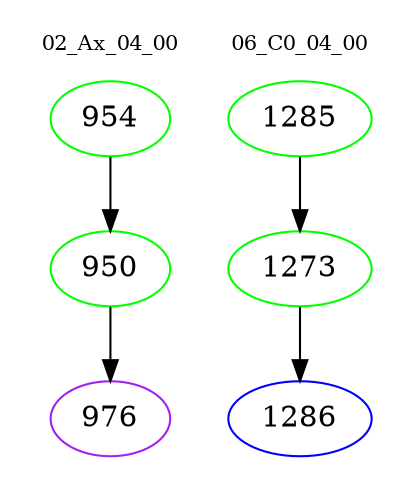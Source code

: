digraph{
subgraph cluster_0 {
color = white
label = "02_Ax_04_00";
fontsize=10;
T0_954 [label="954", color="green"]
T0_954 -> T0_950 [color="black"]
T0_950 [label="950", color="green"]
T0_950 -> T0_976 [color="black"]
T0_976 [label="976", color="purple"]
}
subgraph cluster_1 {
color = white
label = "06_C0_04_00";
fontsize=10;
T1_1285 [label="1285", color="green"]
T1_1285 -> T1_1273 [color="black"]
T1_1273 [label="1273", color="green"]
T1_1273 -> T1_1286 [color="black"]
T1_1286 [label="1286", color="blue"]
}
}
